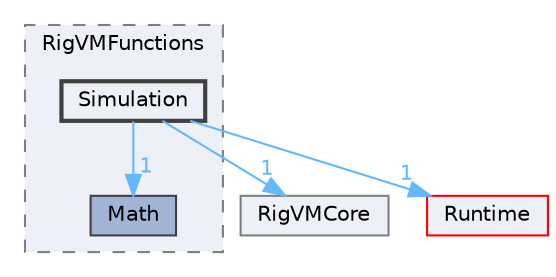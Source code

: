 digraph "Simulation"
{
 // INTERACTIVE_SVG=YES
 // LATEX_PDF_SIZE
  bgcolor="transparent";
  edge [fontname=Helvetica,fontsize=10,labelfontname=Helvetica,labelfontsize=10];
  node [fontname=Helvetica,fontsize=10,shape=box,height=0.2,width=0.4];
  compound=true
  subgraph clusterdir_2ea3c46b37758ecbfb4981bd7f3dbc1d {
    graph [ bgcolor="#edf0f7", pencolor="grey50", label="RigVMFunctions", fontname=Helvetica,fontsize=10 style="filled,dashed", URL="dir_2ea3c46b37758ecbfb4981bd7f3dbc1d.html",tooltip=""]
  dir_c690e6b3fadbe6b07cc301864367859b [label="Math", fillcolor="#a2b4d6", color="grey25", style="filled", URL="dir_c690e6b3fadbe6b07cc301864367859b.html",tooltip=""];
  dir_822f4c86ccb1f72c288685924964f15c [label="Simulation", fillcolor="#edf0f7", color="grey25", style="filled,bold", URL="dir_822f4c86ccb1f72c288685924964f15c.html",tooltip=""];
  }
  dir_0c92e88e414b6b43407e8a5cc0feb0c2 [label="RigVMCore", fillcolor="#edf0f7", color="grey50", style="filled", URL="dir_0c92e88e414b6b43407e8a5cc0feb0c2.html",tooltip=""];
  dir_7536b172fbd480bfd146a1b1acd6856b [label="Runtime", fillcolor="#edf0f7", color="red", style="filled", URL="dir_7536b172fbd480bfd146a1b1acd6856b.html",tooltip=""];
  dir_822f4c86ccb1f72c288685924964f15c->dir_0c92e88e414b6b43407e8a5cc0feb0c2 [headlabel="1", labeldistance=1.5 headhref="dir_001037_000974.html" href="dir_001037_000974.html" color="steelblue1" fontcolor="steelblue1"];
  dir_822f4c86ccb1f72c288685924964f15c->dir_7536b172fbd480bfd146a1b1acd6856b [headlabel="1", labeldistance=1.5 headhref="dir_001037_000984.html" href="dir_001037_000984.html" color="steelblue1" fontcolor="steelblue1"];
  dir_822f4c86ccb1f72c288685924964f15c->dir_c690e6b3fadbe6b07cc301864367859b [headlabel="1", labeldistance=1.5 headhref="dir_001037_000607.html" href="dir_001037_000607.html" color="steelblue1" fontcolor="steelblue1"];
}
